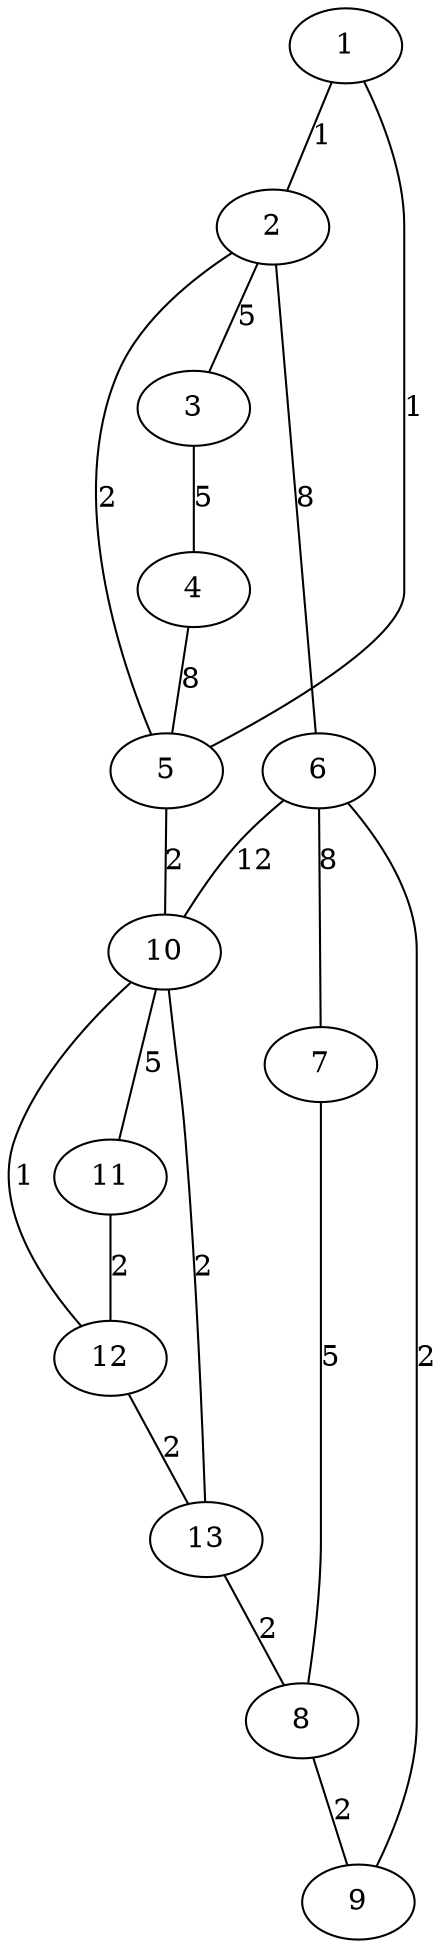 graph {

        1 -- 2 [label=1, len=1]
        1 -- 5 [label=1, len=1]
        2 -- 3 [label=5, len=5]
        2 -- 5 [label=2, len=2]
        2 -- 6 [label=8, len=8]
        3 -- 4 [label=5, len=5]
        4 -- 5 [label=8, len=8]
        5 -- 10 [label=2, len=2]
        6 -- 7 [label=8, len=8]
        6 -- 9 [label=2, len=2]
        6 -- 10 [label=12, len=12]
        7 -- 8 [label=5, len=5]
        8 -- 9 [label=2, len=2]
        10 -- 11 [label=5, len=5]
        10 -- 12 [label=1, len=1]
        11 -- 12 [label=2, len=2]
        12 -- 13 [label=2, len=2]
        13 -- 8 [label=2, len=2]
        13 -- 10 [label=2, len=2]

}
